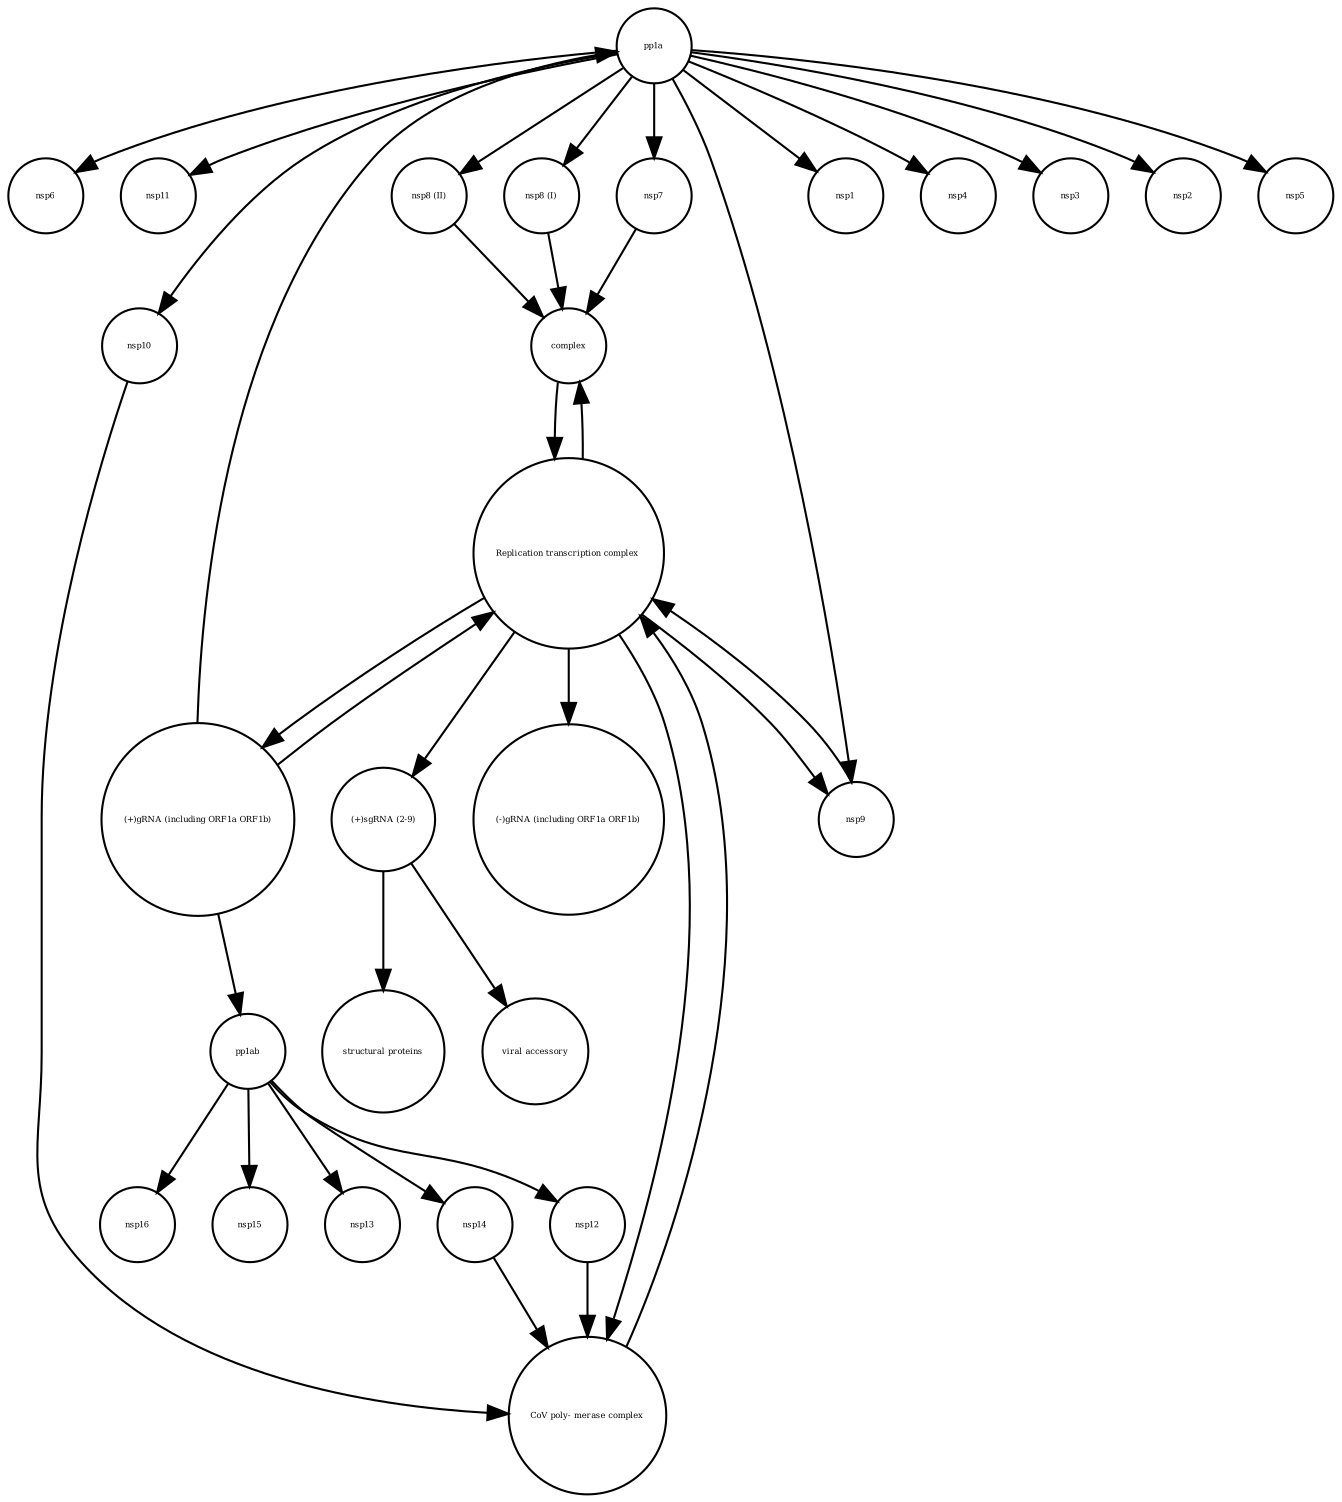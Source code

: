 strict digraph  {
nsp6 [annotation="", bipartite=0, cls=macromolecule, fontsize=4, label=nsp6, shape=circle];
complex [annotation="", bipartite=0, cls=complex, fontsize=4, label=complex, shape=circle];
nsp11 [annotation="", bipartite=0, cls=macromolecule, fontsize=4, label=nsp11, shape=circle];
nsp13 [annotation="", bipartite=0, cls=macromolecule, fontsize=4, label=nsp13, shape=circle];
nsp7 [annotation="", bipartite=0, cls=macromolecule, fontsize=4, label=nsp7, shape=circle];
nsp1 [annotation="", bipartite=0, cls=macromolecule, fontsize=4, label=nsp1, shape=circle];
nsp4 [annotation="", bipartite=0, cls=macromolecule, fontsize=4, label=nsp4, shape=circle];
"nsp8 (II)" [annotation="", bipartite=0, cls=macromolecule, fontsize=4, label="nsp8 (II)", shape=circle];
"nsp8 (I)" [annotation="", bipartite=0, cls=macromolecule, fontsize=4, label="nsp8 (I)", shape=circle];
nsp3 [annotation="", bipartite=0, cls=macromolecule, fontsize=4, label=nsp3, shape=circle];
"(+)sgRNA (2-9)" [annotation="", bipartite=0, cls="nucleic acid feature", fontsize=4, label="(+)sgRNA (2-9)", shape=circle];
pp1ab [annotation="", bipartite=0, cls=macromolecule, fontsize=4, label=pp1ab, shape=circle];
nsp2 [annotation="", bipartite=0, cls=macromolecule, fontsize=4, label=nsp2, shape=circle];
pp1a [annotation="", bipartite=0, cls=macromolecule, fontsize=4, label=pp1a, shape=circle];
"viral accessory" [annotation="", bipartite=0, cls=macromolecule, fontsize=4, label="viral accessory", shape=circle];
"(-)gRNA (including ORF1a ORF1b)" [annotation="", bipartite=0, cls="nucleic acid feature", fontsize=4, label="(-)gRNA (including ORF1a ORF1b)", shape=circle];
"structural proteins" [annotation="", bipartite=0, cls=macromolecule, fontsize=4, label="structural proteins", shape=circle];
"(+)gRNA (including ORF1a ORF1b)" [annotation="", bipartite=0, cls="nucleic acid feature", fontsize=4, label="(+)gRNA (including ORF1a ORF1b)", shape=circle];
nsp12 [annotation="", bipartite=0, cls=macromolecule, fontsize=4, label=nsp12, shape=circle];
nsp16 [annotation="", bipartite=0, cls=macromolecule, fontsize=4, label=nsp16, shape=circle];
nsp14 [annotation="", bipartite=0, cls=macromolecule, fontsize=4, label=nsp14, shape=circle];
nsp9 [annotation="", bipartite=0, cls=macromolecule, fontsize=4, label=nsp9, shape=circle];
"Replication transcription complex " [annotation="", bipartite=0, cls=complex, fontsize=4, label="Replication transcription complex ", shape=circle];
"CoV poly- merase complex" [annotation="", bipartite=0, cls=complex, fontsize=4, label="CoV poly- merase complex", shape=circle];
nsp15 [annotation="", bipartite=0, cls=macromolecule, fontsize=4, label=nsp15, shape=circle];
nsp5 [annotation="", bipartite=0, cls=macromolecule, fontsize=4, label=nsp5, shape=circle];
nsp10 [annotation="", bipartite=0, cls=macromolecule, fontsize=4, label=nsp10, shape=circle];
complex -> "Replication transcription complex "  [annotation="", interaction_type=production];
nsp7 -> complex  [annotation="", interaction_type=production];
"nsp8 (II)" -> complex  [annotation="", interaction_type=production];
"nsp8 (I)" -> complex  [annotation="", interaction_type=production];
"(+)sgRNA (2-9)" -> "viral accessory"  [annotation="", interaction_type="necessary stimulation"];
"(+)sgRNA (2-9)" -> "structural proteins"  [annotation="", interaction_type="necessary stimulation"];
pp1ab -> nsp16  [annotation="", interaction_type=production];
pp1ab -> nsp14  [annotation="", interaction_type=production];
pp1ab -> nsp15  [annotation="", interaction_type=production];
pp1ab -> nsp13  [annotation="", interaction_type=production];
pp1ab -> nsp12  [annotation="", interaction_type=production];
pp1a -> nsp6  [annotation="", interaction_type=production];
pp1a -> nsp7  [annotation="", interaction_type=production];
pp1a -> nsp1  [annotation="", interaction_type=production];
pp1a -> nsp11  [annotation="", interaction_type=production];
pp1a -> nsp4  [annotation="", interaction_type=production];
pp1a -> nsp9  [annotation="", interaction_type=production];
pp1a -> nsp3  [annotation="", interaction_type=production];
pp1a -> "nsp8 (II)"  [annotation="", interaction_type=production];
pp1a -> nsp5  [annotation="", interaction_type=production];
pp1a -> "nsp8 (I)"  [annotation="", interaction_type=production];
pp1a -> nsp10  [annotation="", interaction_type=production];
pp1a -> nsp2  [annotation="", interaction_type=production];
"(+)gRNA (including ORF1a ORF1b)" -> pp1ab  [annotation="", interaction_type="necessary stimulation"];
"(+)gRNA (including ORF1a ORF1b)" -> pp1a  [annotation="", interaction_type="necessary stimulation"];
"(+)gRNA (including ORF1a ORF1b)" -> "Replication transcription complex "  [annotation="", interaction_type=production];
nsp12 -> "CoV poly- merase complex"  [annotation="", interaction_type=production];
nsp14 -> "CoV poly- merase complex"  [annotation="", interaction_type=production];
nsp9 -> "Replication transcription complex "  [annotation="", interaction_type=production];
"Replication transcription complex " -> "(+)sgRNA (2-9)"  [annotation="", interaction_type="necessary stimulation"];
"Replication transcription complex " -> complex  [annotation="", interaction_type=production];
"Replication transcription complex " -> nsp9  [annotation="", interaction_type=production];
"Replication transcription complex " -> "(-)gRNA (including ORF1a ORF1b)"  [annotation="", interaction_type=production];
"Replication transcription complex " -> "CoV poly- merase complex"  [annotation="", interaction_type=production];
"Replication transcription complex " -> "(+)gRNA (including ORF1a ORF1b)"  [annotation="", interaction_type=production];
"CoV poly- merase complex" -> "Replication transcription complex "  [annotation="", interaction_type=production];
nsp10 -> "CoV poly- merase complex"  [annotation="", interaction_type=production];
}
